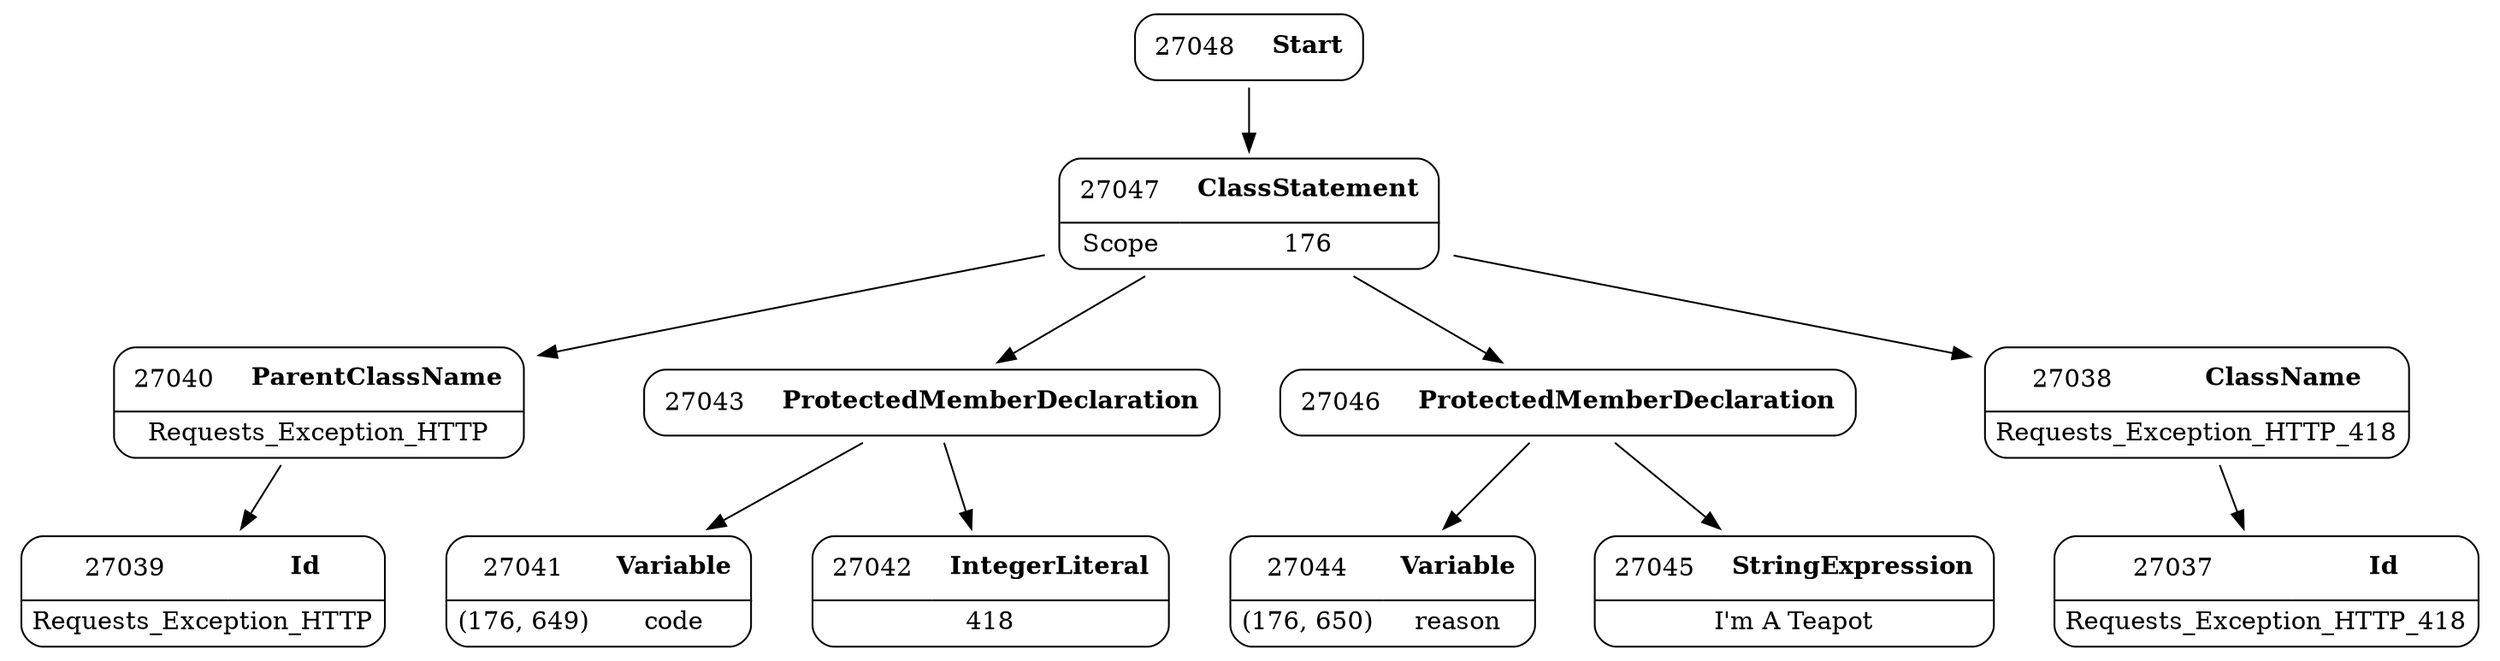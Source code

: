 digraph ast {
node [shape=none];
27040 [label=<<TABLE border='1' cellspacing='0' cellpadding='10' style='rounded' ><TR><TD border='0'>27040</TD><TD border='0'><B>ParentClassName</B></TD></TR><HR/><TR><TD border='0' cellpadding='5' colspan='2'>Requests_Exception_HTTP</TD></TR></TABLE>>];
27040 -> 27039 [weight=2];
27041 [label=<<TABLE border='1' cellspacing='0' cellpadding='10' style='rounded' ><TR><TD border='0'>27041</TD><TD border='0'><B>Variable</B></TD></TR><HR/><TR><TD border='0' cellpadding='5'>(176, 649)</TD><TD border='0' cellpadding='5'>code</TD></TR></TABLE>>];
27042 [label=<<TABLE border='1' cellspacing='0' cellpadding='10' style='rounded' ><TR><TD border='0'>27042</TD><TD border='0'><B>IntegerLiteral</B></TD></TR><HR/><TR><TD border='0' cellpadding='5' colspan='2'>418</TD></TR></TABLE>>];
27043 [label=<<TABLE border='1' cellspacing='0' cellpadding='10' style='rounded' ><TR><TD border='0'>27043</TD><TD border='0'><B>ProtectedMemberDeclaration</B></TD></TR></TABLE>>];
27043 -> 27041 [weight=2];
27043 -> 27042 [weight=2];
27044 [label=<<TABLE border='1' cellspacing='0' cellpadding='10' style='rounded' ><TR><TD border='0'>27044</TD><TD border='0'><B>Variable</B></TD></TR><HR/><TR><TD border='0' cellpadding='5'>(176, 650)</TD><TD border='0' cellpadding='5'>reason</TD></TR></TABLE>>];
27045 [label=<<TABLE border='1' cellspacing='0' cellpadding='10' style='rounded' ><TR><TD border='0'>27045</TD><TD border='0'><B>StringExpression</B></TD></TR><HR/><TR><TD border='0' cellpadding='5' colspan='2'>I'm A Teapot</TD></TR></TABLE>>];
27046 [label=<<TABLE border='1' cellspacing='0' cellpadding='10' style='rounded' ><TR><TD border='0'>27046</TD><TD border='0'><B>ProtectedMemberDeclaration</B></TD></TR></TABLE>>];
27046 -> 27044 [weight=2];
27046 -> 27045 [weight=2];
27047 [label=<<TABLE border='1' cellspacing='0' cellpadding='10' style='rounded' ><TR><TD border='0'>27047</TD><TD border='0'><B>ClassStatement</B></TD></TR><HR/><TR><TD border='0' cellpadding='5'>Scope</TD><TD border='0' cellpadding='5'>176</TD></TR></TABLE>>];
27047 -> 27038 [weight=2];
27047 -> 27040 [weight=2];
27047 -> 27043 [weight=2];
27047 -> 27046 [weight=2];
27048 [label=<<TABLE border='1' cellspacing='0' cellpadding='10' style='rounded' ><TR><TD border='0'>27048</TD><TD border='0'><B>Start</B></TD></TR></TABLE>>];
27048 -> 27047 [weight=2];
27037 [label=<<TABLE border='1' cellspacing='0' cellpadding='10' style='rounded' ><TR><TD border='0'>27037</TD><TD border='0'><B>Id</B></TD></TR><HR/><TR><TD border='0' cellpadding='5' colspan='2'>Requests_Exception_HTTP_418</TD></TR></TABLE>>];
27038 [label=<<TABLE border='1' cellspacing='0' cellpadding='10' style='rounded' ><TR><TD border='0'>27038</TD><TD border='0'><B>ClassName</B></TD></TR><HR/><TR><TD border='0' cellpadding='5' colspan='2'>Requests_Exception_HTTP_418</TD></TR></TABLE>>];
27038 -> 27037 [weight=2];
27039 [label=<<TABLE border='1' cellspacing='0' cellpadding='10' style='rounded' ><TR><TD border='0'>27039</TD><TD border='0'><B>Id</B></TD></TR><HR/><TR><TD border='0' cellpadding='5' colspan='2'>Requests_Exception_HTTP</TD></TR></TABLE>>];
}
